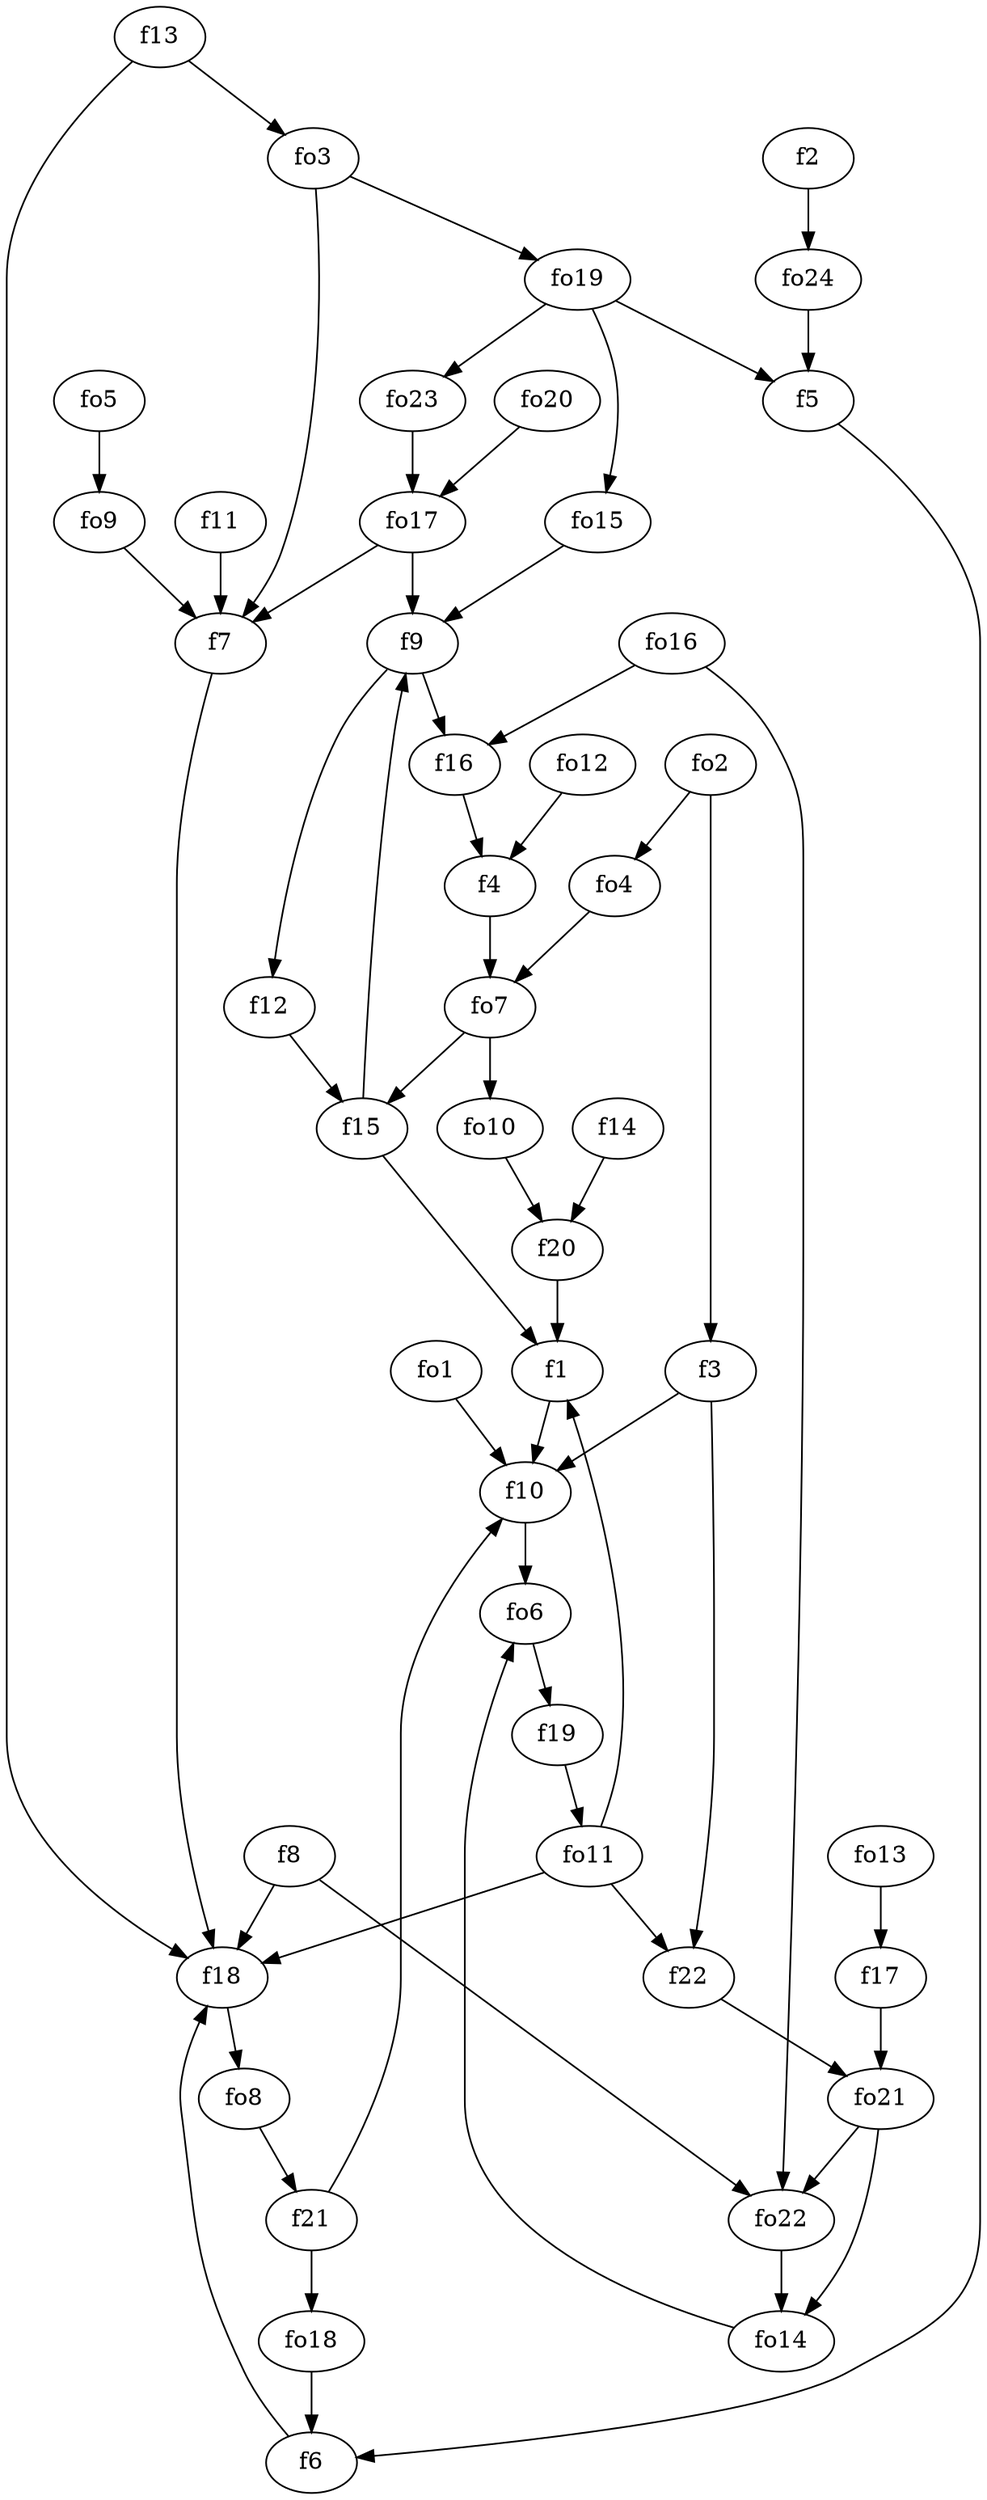 strict digraph  {
f1;
f2;
f3;
f4;
f5;
f6;
f7;
f8;
f9;
f10;
f11;
f12;
f13;
f14;
f15;
f16;
f17;
f18;
f19;
f20;
f21;
f22;
fo1;
fo2;
fo3;
fo4;
fo5;
fo6;
fo7;
fo8;
fo9;
fo10;
fo11;
fo12;
fo13;
fo14;
fo15;
fo16;
fo17;
fo18;
fo19;
fo20;
fo21;
fo22;
fo23;
fo24;
f1 -> f10  [weight=2];
f2 -> fo24  [weight=2];
f3 -> f22  [weight=2];
f3 -> f10  [weight=2];
f4 -> fo7  [weight=2];
f5 -> f6  [weight=2];
f6 -> f18  [weight=2];
f7 -> f18  [weight=2];
f8 -> fo22  [weight=2];
f8 -> f18  [weight=2];
f9 -> f16  [weight=2];
f9 -> f12  [weight=2];
f10 -> fo6  [weight=2];
f11 -> f7  [weight=2];
f12 -> f15  [weight=2];
f13 -> f18  [weight=2];
f13 -> fo3  [weight=2];
f14 -> f20  [weight=2];
f15 -> f9  [weight=2];
f15 -> f1  [weight=2];
f16 -> f4  [weight=2];
f17 -> fo21  [weight=2];
f18 -> fo8  [weight=2];
f19 -> fo11  [weight=2];
f20 -> f1  [weight=2];
f21 -> f10  [weight=2];
f21 -> fo18  [weight=2];
f22 -> fo21  [weight=2];
fo1 -> f10  [weight=2];
fo2 -> f3  [weight=2];
fo2 -> fo4  [weight=2];
fo3 -> fo19  [weight=2];
fo3 -> f7  [weight=2];
fo4 -> fo7  [weight=2];
fo5 -> fo9  [weight=2];
fo6 -> f19  [weight=2];
fo7 -> fo10  [weight=2];
fo7 -> f15  [weight=2];
fo8 -> f21  [weight=2];
fo9 -> f7  [weight=2];
fo10 -> f20  [weight=2];
fo11 -> f22  [weight=2];
fo11 -> f1  [weight=2];
fo11 -> f18  [weight=2];
fo12 -> f4  [weight=2];
fo13 -> f17  [weight=2];
fo14 -> fo6  [weight=2];
fo15 -> f9  [weight=2];
fo16 -> fo22  [weight=2];
fo16 -> f16  [weight=2];
fo17 -> f7  [weight=2];
fo17 -> f9  [weight=2];
fo18 -> f6  [weight=2];
fo19 -> fo23  [weight=2];
fo19 -> fo15  [weight=2];
fo19 -> f5  [weight=2];
fo20 -> fo17  [weight=2];
fo21 -> fo14  [weight=2];
fo21 -> fo22  [weight=2];
fo22 -> fo14  [weight=2];
fo23 -> fo17  [weight=2];
fo24 -> f5  [weight=2];
}
